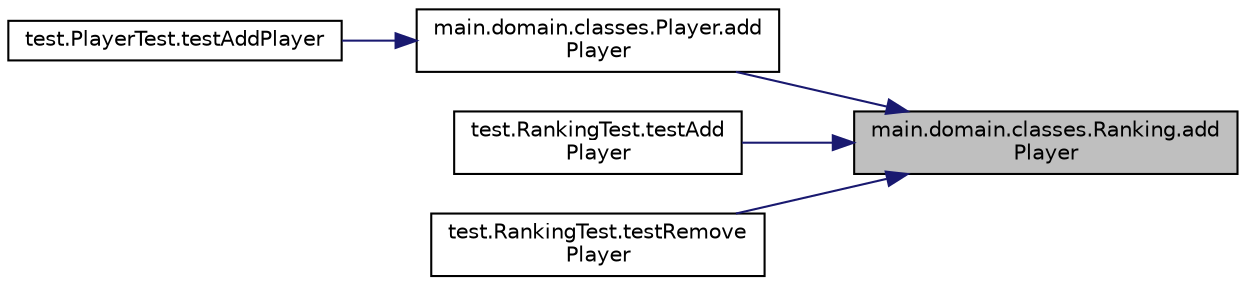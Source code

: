 digraph "main.domain.classes.Ranking.addPlayer"
{
 // INTERACTIVE_SVG=YES
 // LATEX_PDF_SIZE
  edge [fontname="Helvetica",fontsize="10",labelfontname="Helvetica",labelfontsize="10"];
  node [fontname="Helvetica",fontsize="10",shape=record];
  rankdir="RL";
  Node1 [label="main.domain.classes.Ranking.add\lPlayer",height=0.2,width=0.4,color="black", fillcolor="grey75", style="filled", fontcolor="black",tooltip=" "];
  Node1 -> Node2 [dir="back",color="midnightblue",fontsize="10",style="solid",fontname="Helvetica"];
  Node2 [label="main.domain.classes.Player.add\lPlayer",height=0.2,width=0.4,color="black", fillcolor="white", style="filled",URL="$classmain_1_1domain_1_1classes_1_1Player.html#a2402e20579aebc643007a3718c11b208",tooltip=" "];
  Node2 -> Node3 [dir="back",color="midnightblue",fontsize="10",style="solid",fontname="Helvetica"];
  Node3 [label="test.PlayerTest.testAddPlayer",height=0.2,width=0.4,color="black", fillcolor="white", style="filled",URL="$classtest_1_1PlayerTest.html#a52206fe62d8a2443fefe559199a3a78f",tooltip=" "];
  Node1 -> Node4 [dir="back",color="midnightblue",fontsize="10",style="solid",fontname="Helvetica"];
  Node4 [label="test.RankingTest.testAdd\lPlayer",height=0.2,width=0.4,color="black", fillcolor="white", style="filled",URL="$classtest_1_1RankingTest.html#a617722641d4ab9bd69a650a2d9efc9a4",tooltip=" "];
  Node1 -> Node5 [dir="back",color="midnightblue",fontsize="10",style="solid",fontname="Helvetica"];
  Node5 [label="test.RankingTest.testRemove\lPlayer",height=0.2,width=0.4,color="black", fillcolor="white", style="filled",URL="$classtest_1_1RankingTest.html#afe4c6a153de90a01304ad9bb5967c403",tooltip=" "];
}
